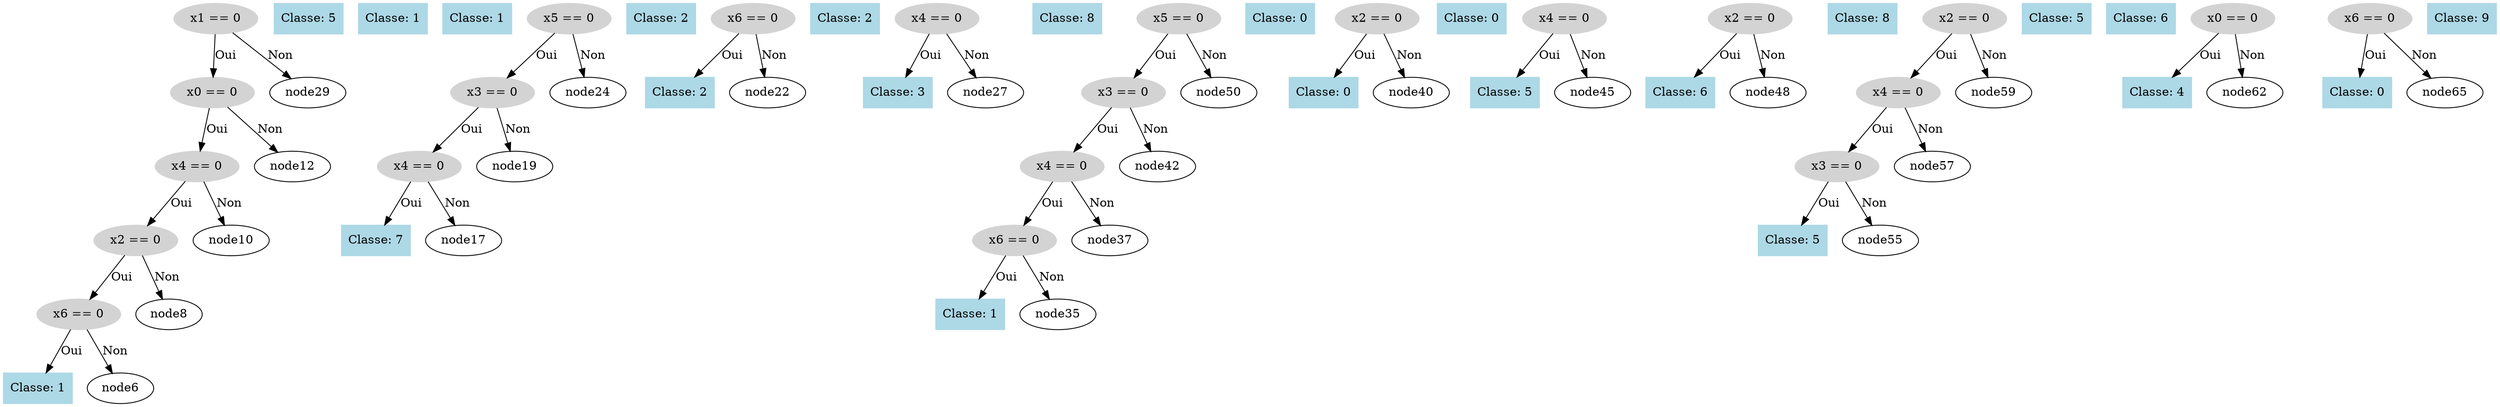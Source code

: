 digraph DecisionTree {
  node0 [label="x1 == 0", shape=ellipse, style=filled, color=lightgray];
  node0 -> node1 [label="Oui"];
  node1 [label="x0 == 0", shape=ellipse, style=filled, color=lightgray];
  node1 -> node2 [label="Oui"];
  node2 [label="x4 == 0", shape=ellipse, style=filled, color=lightgray];
  node2 -> node3 [label="Oui"];
  node3 [label="x2 == 0", shape=ellipse, style=filled, color=lightgray];
  node3 -> node4 [label="Oui"];
  node4 [label="x6 == 0", shape=ellipse, style=filled, color=lightgray];
  node4 -> node5 [label="Oui"];
  node5 [label="Classe: 1", shape=box, style=filled, color=lightblue];
  node4 -> node6 [label="Non"];
  node7 [label="Classe: 5", shape=box, style=filled, color=lightblue];
  node3 -> node8 [label="Non"];
  node9 [label="Classe: 1", shape=box, style=filled, color=lightblue];
  node2 -> node10 [label="Non"];
  node11 [label="Classe: 1", shape=box, style=filled, color=lightblue];
  node1 -> node12 [label="Non"];
  node13 [label="x5 == 0", shape=ellipse, style=filled, color=lightgray];
  node13 -> node14 [label="Oui"];
  node14 [label="x3 == 0", shape=ellipse, style=filled, color=lightgray];
  node14 -> node15 [label="Oui"];
  node15 [label="x4 == 0", shape=ellipse, style=filled, color=lightgray];
  node15 -> node16 [label="Oui"];
  node16 [label="Classe: 7", shape=box, style=filled, color=lightblue];
  node15 -> node17 [label="Non"];
  node18 [label="Classe: 2", shape=box, style=filled, color=lightblue];
  node14 -> node19 [label="Non"];
  node20 [label="x6 == 0", shape=ellipse, style=filled, color=lightgray];
  node20 -> node21 [label="Oui"];
  node21 [label="Classe: 2", shape=box, style=filled, color=lightblue];
  node20 -> node22 [label="Non"];
  node23 [label="Classe: 2", shape=box, style=filled, color=lightblue];
  node13 -> node24 [label="Non"];
  node25 [label="x4 == 0", shape=ellipse, style=filled, color=lightgray];
  node25 -> node26 [label="Oui"];
  node26 [label="Classe: 3", shape=box, style=filled, color=lightblue];
  node25 -> node27 [label="Non"];
  node28 [label="Classe: 8", shape=box, style=filled, color=lightblue];
  node0 -> node29 [label="Non"];
  node30 [label="x5 == 0", shape=ellipse, style=filled, color=lightgray];
  node30 -> node31 [label="Oui"];
  node31 [label="x3 == 0", shape=ellipse, style=filled, color=lightgray];
  node31 -> node32 [label="Oui"];
  node32 [label="x4 == 0", shape=ellipse, style=filled, color=lightgray];
  node32 -> node33 [label="Oui"];
  node33 [label="x6 == 0", shape=ellipse, style=filled, color=lightgray];
  node33 -> node34 [label="Oui"];
  node34 [label="Classe: 1", shape=box, style=filled, color=lightblue];
  node33 -> node35 [label="Non"];
  node36 [label="Classe: 0", shape=box, style=filled, color=lightblue];
  node32 -> node37 [label="Non"];
  node38 [label="x2 == 0", shape=ellipse, style=filled, color=lightgray];
  node38 -> node39 [label="Oui"];
  node39 [label="Classe: 0", shape=box, style=filled, color=lightblue];
  node38 -> node40 [label="Non"];
  node41 [label="Classe: 0", shape=box, style=filled, color=lightblue];
  node31 -> node42 [label="Non"];
  node43 [label="x4 == 0", shape=ellipse, style=filled, color=lightgray];
  node43 -> node44 [label="Oui"];
  node44 [label="Classe: 5", shape=box, style=filled, color=lightblue];
  node43 -> node45 [label="Non"];
  node46 [label="x2 == 0", shape=ellipse, style=filled, color=lightgray];
  node46 -> node47 [label="Oui"];
  node47 [label="Classe: 6", shape=box, style=filled, color=lightblue];
  node46 -> node48 [label="Non"];
  node49 [label="Classe: 8", shape=box, style=filled, color=lightblue];
  node30 -> node50 [label="Non"];
  node51 [label="x2 == 0", shape=ellipse, style=filled, color=lightgray];
  node51 -> node52 [label="Oui"];
  node52 [label="x4 == 0", shape=ellipse, style=filled, color=lightgray];
  node52 -> node53 [label="Oui"];
  node53 [label="x3 == 0", shape=ellipse, style=filled, color=lightgray];
  node53 -> node54 [label="Oui"];
  node54 [label="Classe: 5", shape=box, style=filled, color=lightblue];
  node53 -> node55 [label="Non"];
  node56 [label="Classe: 5", shape=box, style=filled, color=lightblue];
  node52 -> node57 [label="Non"];
  node58 [label="Classe: 6", shape=box, style=filled, color=lightblue];
  node51 -> node59 [label="Non"];
  node60 [label="x0 == 0", shape=ellipse, style=filled, color=lightgray];
  node60 -> node61 [label="Oui"];
  node61 [label="Classe: 4", shape=box, style=filled, color=lightblue];
  node60 -> node62 [label="Non"];
  node63 [label="x6 == 0", shape=ellipse, style=filled, color=lightgray];
  node63 -> node64 [label="Oui"];
  node64 [label="Classe: 0", shape=box, style=filled, color=lightblue];
  node63 -> node65 [label="Non"];
  node66 [label="Classe: 9", shape=box, style=filled, color=lightblue];
}

